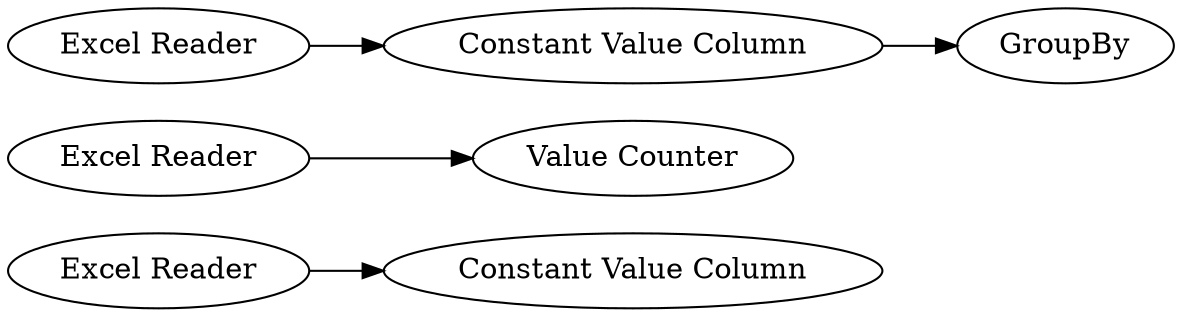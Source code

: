 digraph {
	"-2093545699668498591_3" [label="Constant Value Column"]
	"-2093545699668498591_5" [label="Excel Reader"]
	"-2093545699668498591_1" [label="Excel Reader"]
	"-2093545699668498591_2" [label="Value Counter"]
	"-2093545699668498591_6" [label="Constant Value Column"]
	"-2093545699668498591_7" [label="Excel Reader"]
	"-2093545699668498591_4" [label=GroupBy]
	"-2093545699668498591_6" -> "-2093545699668498591_4"
	"-2093545699668498591_7" -> "-2093545699668498591_6"
	"-2093545699668498591_1" -> "-2093545699668498591_2"
	"-2093545699668498591_5" -> "-2093545699668498591_3"
	rankdir=LR
}

